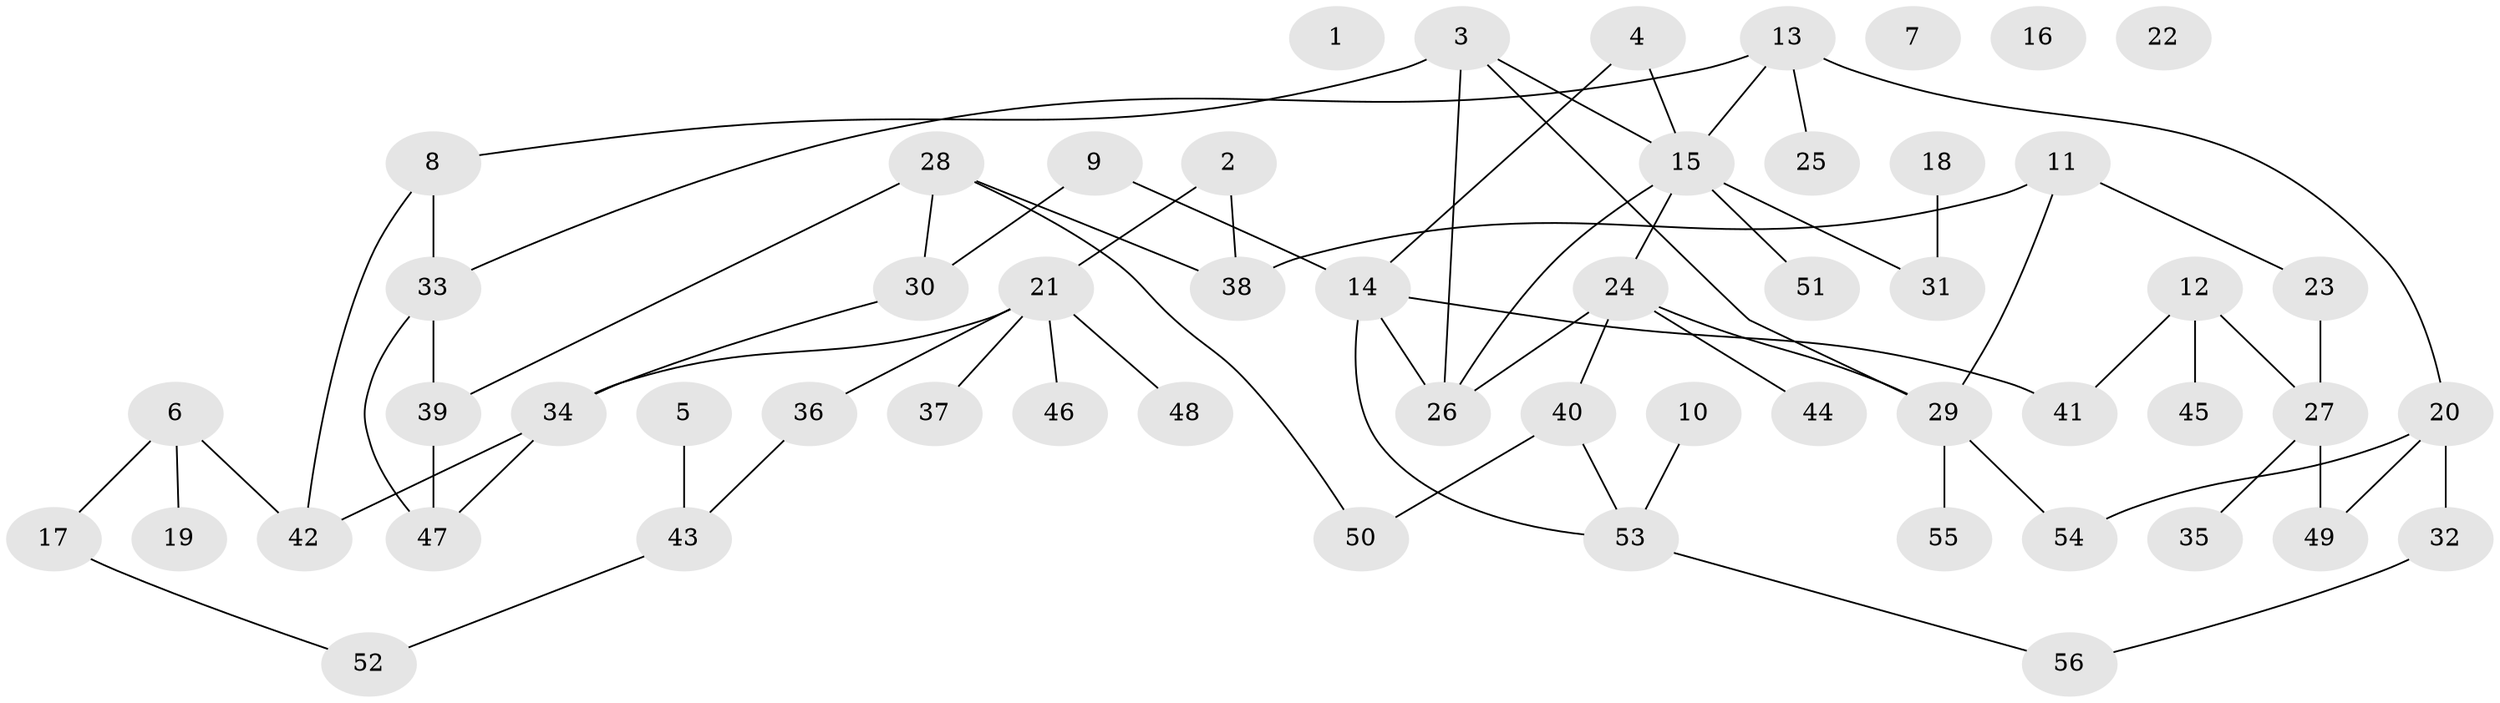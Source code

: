 // coarse degree distribution, {0: 0.18181818181818182, 3: 0.13636363636363635, 2: 0.09090909090909091, 1: 0.36363636363636365, 4: 0.045454545454545456, 7: 0.045454545454545456, 5: 0.09090909090909091, 6: 0.045454545454545456}
// Generated by graph-tools (version 1.1) at 2025/42/03/04/25 21:42:59]
// undirected, 56 vertices, 69 edges
graph export_dot {
graph [start="1"]
  node [color=gray90,style=filled];
  1;
  2;
  3;
  4;
  5;
  6;
  7;
  8;
  9;
  10;
  11;
  12;
  13;
  14;
  15;
  16;
  17;
  18;
  19;
  20;
  21;
  22;
  23;
  24;
  25;
  26;
  27;
  28;
  29;
  30;
  31;
  32;
  33;
  34;
  35;
  36;
  37;
  38;
  39;
  40;
  41;
  42;
  43;
  44;
  45;
  46;
  47;
  48;
  49;
  50;
  51;
  52;
  53;
  54;
  55;
  56;
  2 -- 21;
  2 -- 38;
  3 -- 8;
  3 -- 15;
  3 -- 26;
  3 -- 29;
  4 -- 14;
  4 -- 15;
  5 -- 43;
  6 -- 17;
  6 -- 19;
  6 -- 42;
  8 -- 33;
  8 -- 42;
  9 -- 14;
  9 -- 30;
  10 -- 53;
  11 -- 23;
  11 -- 29;
  11 -- 38;
  12 -- 27;
  12 -- 41;
  12 -- 45;
  13 -- 15;
  13 -- 20;
  13 -- 25;
  13 -- 33;
  14 -- 26;
  14 -- 41;
  14 -- 53;
  15 -- 24;
  15 -- 26;
  15 -- 31;
  15 -- 51;
  17 -- 52;
  18 -- 31;
  20 -- 32;
  20 -- 49;
  20 -- 54;
  21 -- 34;
  21 -- 36;
  21 -- 37;
  21 -- 46;
  21 -- 48;
  23 -- 27;
  24 -- 26;
  24 -- 29;
  24 -- 40;
  24 -- 44;
  27 -- 35;
  27 -- 49;
  28 -- 30;
  28 -- 38;
  28 -- 39;
  28 -- 50;
  29 -- 54;
  29 -- 55;
  30 -- 34;
  32 -- 56;
  33 -- 39;
  33 -- 47;
  34 -- 42;
  34 -- 47;
  36 -- 43;
  39 -- 47;
  40 -- 50;
  40 -- 53;
  43 -- 52;
  53 -- 56;
}
